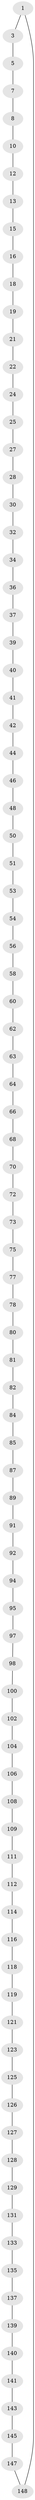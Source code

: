 // Generated by graph-tools (version 1.1) at 2025/24/03/03/25 07:24:20]
// undirected, 91 vertices, 91 edges
graph export_dot {
graph [start="1"]
  node [color=gray90,style=filled];
  1 [super="+2"];
  3 [super="+4"];
  5 [super="+6"];
  7;
  8 [super="+9"];
  10 [super="+11"];
  12;
  13 [super="+14"];
  15;
  16 [super="+17"];
  18;
  19 [super="+20"];
  21;
  22 [super="+23"];
  24;
  25 [super="+26"];
  27;
  28 [super="+29"];
  30 [super="+31"];
  32 [super="+33"];
  34 [super="+35"];
  36;
  37 [super="+38"];
  39;
  40;
  41;
  42 [super="+43"];
  44 [super="+45"];
  46 [super="+47"];
  48 [super="+49"];
  50;
  51 [super="+52"];
  53;
  54 [super="+55"];
  56 [super="+57"];
  58 [super="+59"];
  60 [super="+61"];
  62;
  63;
  64 [super="+65"];
  66 [super="+67"];
  68 [super="+69"];
  70 [super="+71"];
  72;
  73 [super="+74"];
  75 [super="+76"];
  77;
  78 [super="+79"];
  80;
  81;
  82 [super="+83"];
  84;
  85 [super="+86"];
  87 [super="+88"];
  89 [super="+90"];
  91;
  92 [super="+93"];
  94;
  95 [super="+96"];
  97;
  98 [super="+99"];
  100 [super="+101"];
  102 [super="+103"];
  104 [super="+105"];
  106 [super="+107"];
  108;
  109 [super="+110"];
  111;
  112 [super="+113"];
  114 [super="+115"];
  116 [super="+117"];
  118;
  119 [super="+120"];
  121 [super="+122"];
  123 [super="+124"];
  125;
  126;
  127;
  128;
  129 [super="+130"];
  131 [super="+132"];
  133 [super="+134"];
  135 [super="+136"];
  137 [super="+138"];
  139;
  140;
  141 [super="+142"];
  143 [super="+144"];
  145 [super="+146"];
  147;
  148 [super="+149"];
  1 -- 3;
  1 -- 148;
  3 -- 5;
  5 -- 7;
  7 -- 8;
  8 -- 10;
  10 -- 12;
  12 -- 13;
  13 -- 15;
  15 -- 16;
  16 -- 18;
  18 -- 19;
  19 -- 21;
  21 -- 22;
  22 -- 24;
  24 -- 25;
  25 -- 27;
  27 -- 28;
  28 -- 30;
  30 -- 32;
  32 -- 34;
  34 -- 36;
  36 -- 37;
  37 -- 39;
  39 -- 40;
  40 -- 41;
  41 -- 42;
  42 -- 44;
  44 -- 46;
  46 -- 48;
  48 -- 50;
  50 -- 51;
  51 -- 53;
  53 -- 54;
  54 -- 56;
  56 -- 58;
  58 -- 60;
  60 -- 62;
  62 -- 63;
  63 -- 64;
  64 -- 66;
  66 -- 68;
  68 -- 70;
  70 -- 72;
  72 -- 73;
  73 -- 75;
  75 -- 77;
  77 -- 78;
  78 -- 80;
  80 -- 81;
  81 -- 82;
  82 -- 84;
  84 -- 85;
  85 -- 87;
  87 -- 89;
  89 -- 91;
  91 -- 92;
  92 -- 94;
  94 -- 95;
  95 -- 97;
  97 -- 98;
  98 -- 100;
  100 -- 102;
  102 -- 104;
  104 -- 106;
  106 -- 108;
  108 -- 109;
  109 -- 111;
  111 -- 112;
  112 -- 114;
  114 -- 116;
  116 -- 118;
  118 -- 119;
  119 -- 121;
  121 -- 123;
  123 -- 125;
  125 -- 126;
  126 -- 127;
  127 -- 128;
  128 -- 129;
  129 -- 131;
  131 -- 133;
  133 -- 135;
  135 -- 137;
  137 -- 139;
  139 -- 140;
  140 -- 141;
  141 -- 143;
  143 -- 145;
  145 -- 147;
  147 -- 148;
}
